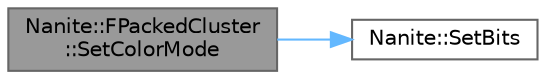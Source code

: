 digraph "Nanite::FPackedCluster::SetColorMode"
{
 // INTERACTIVE_SVG=YES
 // LATEX_PDF_SIZE
  bgcolor="transparent";
  edge [fontname=Helvetica,fontsize=10,labelfontname=Helvetica,labelfontsize=10];
  node [fontname=Helvetica,fontsize=10,shape=box,height=0.2,width=0.4];
  rankdir="LR";
  Node1 [id="Node000001",label="Nanite::FPackedCluster\l::SetColorMode",height=0.2,width=0.4,color="gray40", fillcolor="grey60", style="filled", fontcolor="black",tooltip=" "];
  Node1 -> Node2 [id="edge1_Node000001_Node000002",color="steelblue1",style="solid",tooltip=" "];
  Node2 [id="Node000002",label="Nanite::SetBits",height=0.2,width=0.4,color="grey40", fillcolor="white", style="filled",URL="$d0/de2/namespaceNanite.html#ae48ac5a04c223a39d8dc5df17b6d7430",tooltip=" "];
}
